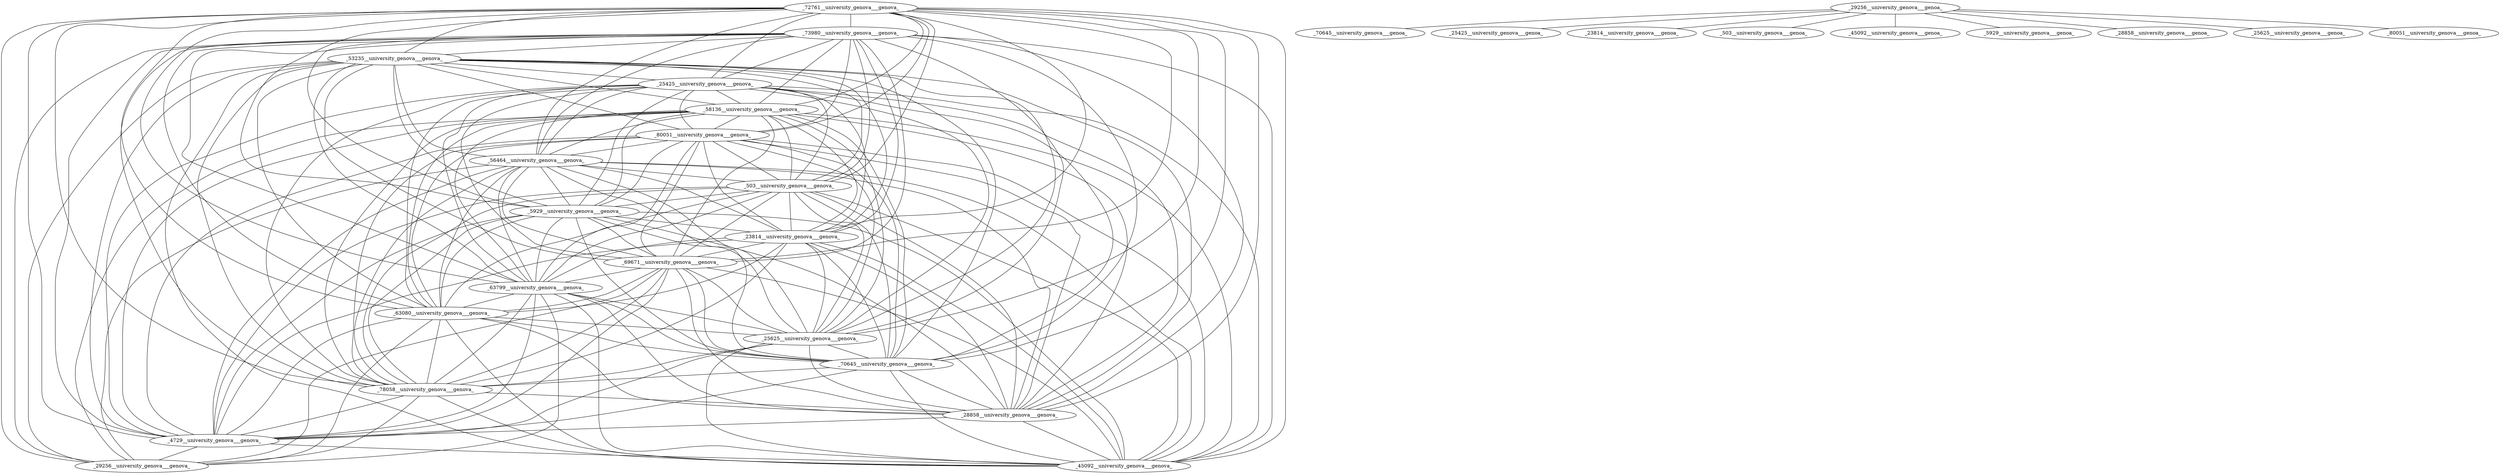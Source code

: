 graph {
_72761__university_genova___genova_ -- _73980__university_genova___genova_
_53235__university_genova___genova_ -- _25425__university_genova___genova_
_503__university_genova___genova_ -- _4729__university_genova___genova_
_29256__university_genova___genoa_ -- _70645__university_genova___genoa_
_80051__university_genova___genova_ -- _53235__university_genova___genova_
_503__university_genova___genova_ -- _25425__university_genova___genova_
_45092__university_genova___genova_ -- _503__university_genova___genova_
_72761__university_genova___genova_ -- _28858__university_genova___genova_
_25625__university_genova___genova_ -- _70645__university_genova___genova_
_78058__university_genova___genova_ -- _25625__university_genova___genova_
_80051__university_genova___genova_ -- _63080__university_genova___genova_
_63799__university_genova___genova_ -- _25625__university_genova___genova_
_73980__university_genova___genova_ -- _69671__university_genova___genova_
_5929__university_genova___genova_ -- _72761__university_genova___genova_
_45092__university_genova___genova_ -- _23814__university_genova___genova_
_58136__university_genova___genova_ -- _56464__university_genova___genova_
_25425__university_genova___genova_ -- _73980__university_genova___genova_
_58136__university_genova___genova_ -- _29256__university_genova___genova_
_63799__university_genova___genova_ -- _56464__university_genova___genova_
_25625__university_genova___genova_ -- _4729__university_genova___genova_
_80051__university_genova___genova_ -- _63799__university_genova___genova_
_503__university_genova___genova_ -- _63799__university_genova___genova_
_23814__university_genova___genova_ -- _80051__university_genova___genova_
_63799__university_genova___genova_ -- _5929__university_genova___genova_
_78058__university_genova___genova_ -- _69671__university_genova___genova_
_503__university_genova___genova_ -- _53235__university_genova___genova_
_69671__university_genova___genova_ -- _53235__university_genova___genova_
_70645__university_genova___genova_ -- _78058__university_genova___genova_
_25625__university_genova___genova_ -- _58136__university_genova___genova_
_4729__university_genova___genova_ -- _58136__university_genova___genova_
_58136__university_genova___genova_ -- _28858__university_genova___genova_
_63799__university_genova___genova_ -- _25425__university_genova___genova_
_25425__university_genova___genova_ -- _5929__university_genova___genova_
_5929__university_genova___genova_ -- _58136__university_genova___genova_
_53235__university_genova___genova_ -- _25625__university_genova___genova_
_78058__university_genova___genova_ -- _80051__university_genova___genova_
_73980__university_genova___genova_ -- _25625__university_genova___genova_
_56464__university_genova___genova_ -- _25425__university_genova___genova_
_63080__university_genova___genova_ -- _4729__university_genova___genova_
_29256__university_genova___genoa_ -- _25425__university_genova___genoa_
_63799__university_genova___genova_ -- _63080__university_genova___genova_
_5929__university_genova___genova_ -- _45092__university_genova___genova_
_70645__university_genova___genova_ -- _45092__university_genova___genova_
_25425__university_genova___genova_ -- _58136__university_genova___genova_
_25425__university_genova___genova_ -- _78058__university_genova___genova_
_56464__university_genova___genova_ -- _25625__university_genova___genova_
_4729__university_genova___genova_ -- _29256__university_genova___genova_
_63080__university_genova___genova_ -- _29256__university_genova___genova_
_69671__university_genova___genova_ -- _70645__university_genova___genova_
_56464__university_genova___genova_ -- _28858__university_genova___genova_
_78058__university_genova___genova_ -- _58136__university_genova___genova_
_63080__university_genova___genova_ -- _69671__university_genova___genova_
_78058__university_genova___genova_ -- _73980__university_genova___genova_
_56464__university_genova___genova_ -- _4729__university_genova___genova_
_5929__university_genova___genova_ -- _25625__university_genova___genova_
_78058__university_genova___genova_ -- _29256__university_genova___genova_
_58136__university_genova___genova_ -- _63080__university_genova___genova_
_53235__university_genova___genova_ -- _45092__university_genova___genova_
_72761__university_genova___genova_ -- _80051__university_genova___genova_
_72761__university_genova___genova_ -- _69671__university_genova___genova_
_63080__university_genova___genova_ -- _56464__university_genova___genova_
_23814__university_genova___genova_ -- _78058__university_genova___genova_
_29256__university_genova___genoa_ -- _23814__university_genova___genoa_
_25625__university_genova___genova_ -- _28858__university_genova___genova_
_23814__university_genova___genova_ -- _70645__university_genova___genova_
_70645__university_genova___genova_ -- _53235__university_genova___genova_
_73980__university_genova___genova_ -- _29256__university_genova___genova_
_28858__university_genova___genova_ -- _4729__university_genova___genova_
_63080__university_genova___genova_ -- _53235__university_genova___genova_
_29256__university_genova___genoa_ -- _503__university_genova___genoa_
_63799__university_genova___genova_ -- _58136__university_genova___genova_
_5929__university_genova___genova_ -- _63080__university_genova___genova_
_28858__university_genova___genova_ -- _45092__university_genova___genova_
_25625__university_genova___genova_ -- _69671__university_genova___genova_
_63799__university_genova___genova_ -- _45092__university_genova___genova_
_45092__university_genova___genova_ -- _80051__university_genova___genova_
_63799__university_genova___genova_ -- _28858__university_genova___genova_
_25625__university_genova___genova_ -- _80051__university_genova___genova_
_503__university_genova___genova_ -- _72761__university_genova___genova_
_72761__university_genova___genova_ -- _29256__university_genova___genova_
_69671__university_genova___genova_ -- _28858__university_genova___genova_
_80051__university_genova___genova_ -- _56464__university_genova___genova_
_73980__university_genova___genova_ -- _4729__university_genova___genova_
_28858__university_genova___genova_ -- _5929__university_genova___genova_
_63080__university_genova___genova_ -- _503__university_genova___genova_
_56464__university_genova___genova_ -- _5929__university_genova___genova_
_78058__university_genova___genova_ -- _63799__university_genova___genova_
_53235__university_genova___genova_ -- _29256__university_genova___genova_
_78058__university_genova___genova_ -- _63080__university_genova___genova_
_29256__university_genova___genoa_ -- _45092__university_genova___genoa_
_58136__university_genova___genova_ -- _70645__university_genova___genova_
_58136__university_genova___genova_ -- _73980__university_genova___genova_
_53235__university_genova___genova_ -- _56464__university_genova___genova_
_70645__university_genova___genova_ -- _56464__university_genova___genova_
_28858__university_genova___genova_ -- _80051__university_genova___genova_
_5929__university_genova___genova_ -- _69671__university_genova___genova_
_25625__university_genova___genova_ -- _25425__university_genova___genova_
_53235__university_genova___genova_ -- _5929__university_genova___genova_
_29256__university_genova___genoa_ -- _5929__university_genova___genoa_
_73980__university_genova___genova_ -- _503__university_genova___genova_
_69671__university_genova___genova_ -- _4729__university_genova___genova_
_56464__university_genova___genova_ -- _45092__university_genova___genova_
_4729__university_genova___genova_ -- _23814__university_genova___genova_
_72761__university_genova___genova_ -- _56464__university_genova___genova_
_72761__university_genova___genova_ -- _63799__university_genova___genova_
_69671__university_genova___genova_ -- _80051__university_genova___genova_
_72761__university_genova___genova_ -- _63080__university_genova___genova_
_53235__university_genova___genova_ -- _28858__university_genova___genova_
_70645__university_genova___genova_ -- _80051__university_genova___genova_
_28858__university_genova___genova_ -- _23814__university_genova___genova_
_80051__university_genova___genova_ -- _73980__university_genova___genova_
_58136__university_genova___genova_ -- _80051__university_genova___genova_
_23814__university_genova___genova_ -- _69671__university_genova___genova_
_25425__university_genova___genova_ -- _72761__university_genova___genova_
_73980__university_genova___genova_ -- _45092__university_genova___genova_
_63080__university_genova___genova_ -- _25425__university_genova___genova_
_4729__university_genova___genova_ -- _25425__university_genova___genova_
_78058__university_genova___genova_ -- _56464__university_genova___genova_
_78058__university_genova___genova_ -- _28858__university_genova___genova_
_69671__university_genova___genova_ -- _63799__university_genova___genova_
_28858__university_genova___genova_ -- _70645__university_genova___genova_
_28858__university_genova___genova_ -- _25425__university_genova___genova_
_63799__university_genova___genova_ -- _53235__university_genova___genova_
_23814__university_genova___genova_ -- _25425__university_genova___genova_
_70645__university_genova___genova_ -- _503__university_genova___genova_
_78058__university_genova___genova_ -- _53235__university_genova___genova_
_63080__university_genova___genova_ -- _25625__university_genova___genova_
_73980__university_genova___genova_ -- _63080__university_genova___genova_
_45092__university_genova___genova_ -- _25425__university_genova___genova_
_56464__university_genova___genova_ -- _23814__university_genova___genova_
_23814__university_genova___genova_ -- _72761__university_genova___genova_
_503__university_genova___genova_ -- _78058__university_genova___genova_
_72761__university_genova___genova_ -- _58136__university_genova___genova_
_53235__university_genova___genova_ -- _4729__university_genova___genova_
_73980__university_genova___genova_ -- _70645__university_genova___genova_
_72761__university_genova___genova_ -- _78058__university_genova___genova_
_58136__university_genova___genova_ -- _45092__university_genova___genova_
_25425__university_genova___genova_ -- _70645__university_genova___genova_
_69671__university_genova___genova_ -- _25425__university_genova___genova_
_56464__university_genova___genova_ -- _503__university_genova___genova_
_23814__university_genova___genova_ -- _503__university_genova___genova_
_72761__university_genova___genova_ -- _53235__university_genova___genova_
_63799__university_genova___genova_ -- _73980__university_genova___genova_
_63799__university_genova___genova_ -- _4729__university_genova___genova_
_5929__university_genova___genova_ -- _78058__university_genova___genova_
_5929__university_genova___genova_ -- _73980__university_genova___genova_
_503__university_genova___genova_ -- _69671__university_genova___genova_
_69671__university_genova___genova_ -- _58136__university_genova___genova_
_73980__university_genova___genova_ -- _53235__university_genova___genova_
_80051__university_genova___genova_ -- _5929__university_genova___genova_
_5929__university_genova___genova_ -- _23814__university_genova___genova_
_29256__university_genova___genoa_ -- _28858__university_genova___genoa_
_29256__university_genova___genoa_ -- _25625__university_genova___genoa_
_4729__university_genova___genova_ -- _72761__university_genova___genova_
_56464__university_genova___genova_ -- _29256__university_genova___genova_
_23814__university_genova___genova_ -- _73980__university_genova___genova_
_80051__university_genova___genova_ -- _503__university_genova___genova_
_4729__university_genova___genova_ -- _45092__university_genova___genova_
_63799__university_genova___genova_ -- _29256__university_genova___genova_
_70645__university_genova___genova_ -- _72761__university_genova___genova_
_28858__university_genova___genova_ -- _503__university_genova___genova_
_503__university_genova___genova_ -- _58136__university_genova___genova_
_503__university_genova___genova_ -- _25625__university_genova___genova_
_25625__university_genova___genova_ -- _23814__university_genova___genova_
_4729__university_genova___genova_ -- _78058__university_genova___genova_
_69671__university_genova___genova_ -- _29256__university_genova___genova_
_69671__university_genova___genova_ -- _56464__university_genova___genova_
_53235__university_genova___genova_ -- _23814__university_genova___genova_
_73980__university_genova___genova_ -- _56464__university_genova___genova_
_63080__university_genova___genova_ -- _28858__university_genova___genova_
_25625__university_genova___genova_ -- _45092__university_genova___genova_
_73980__university_genova___genova_ -- _28858__university_genova___genova_
_63080__university_genova___genova_ -- _23814__university_genova___genova_
_503__university_genova___genova_ -- _5929__university_genova___genova_
_63080__university_genova___genova_ -- _45092__university_genova___genova_
_4729__university_genova___genova_ -- _5929__university_genova___genova_
_70645__university_genova___genova_ -- _5929__university_genova___genova_
_70645__university_genova___genova_ -- _63080__university_genova___genova_
_53235__university_genova___genova_ -- _58136__university_genova___genova_
_80051__university_genova___genova_ -- _4729__university_genova___genova_
_45092__university_genova___genova_ -- _69671__university_genova___genova_
_4729__university_genova___genova_ -- _70645__university_genova___genova_
_45092__university_genova___genova_ -- _72761__university_genova___genova_
_29256__university_genova___genoa_ -- _80051__university_genova___genoa_
_63799__university_genova___genova_ -- _70645__university_genova___genova_
_25425__university_genova___genova_ -- _80051__university_genova___genova_
_58136__university_genova___genova_ -- _23814__university_genova___genova_
_45092__university_genova___genova_ -- _78058__university_genova___genova_
_23814__university_genova___genova_ -- _63799__university_genova___genova_
_72761__university_genova___genova_ -- _25625__university_genova___genova_
}